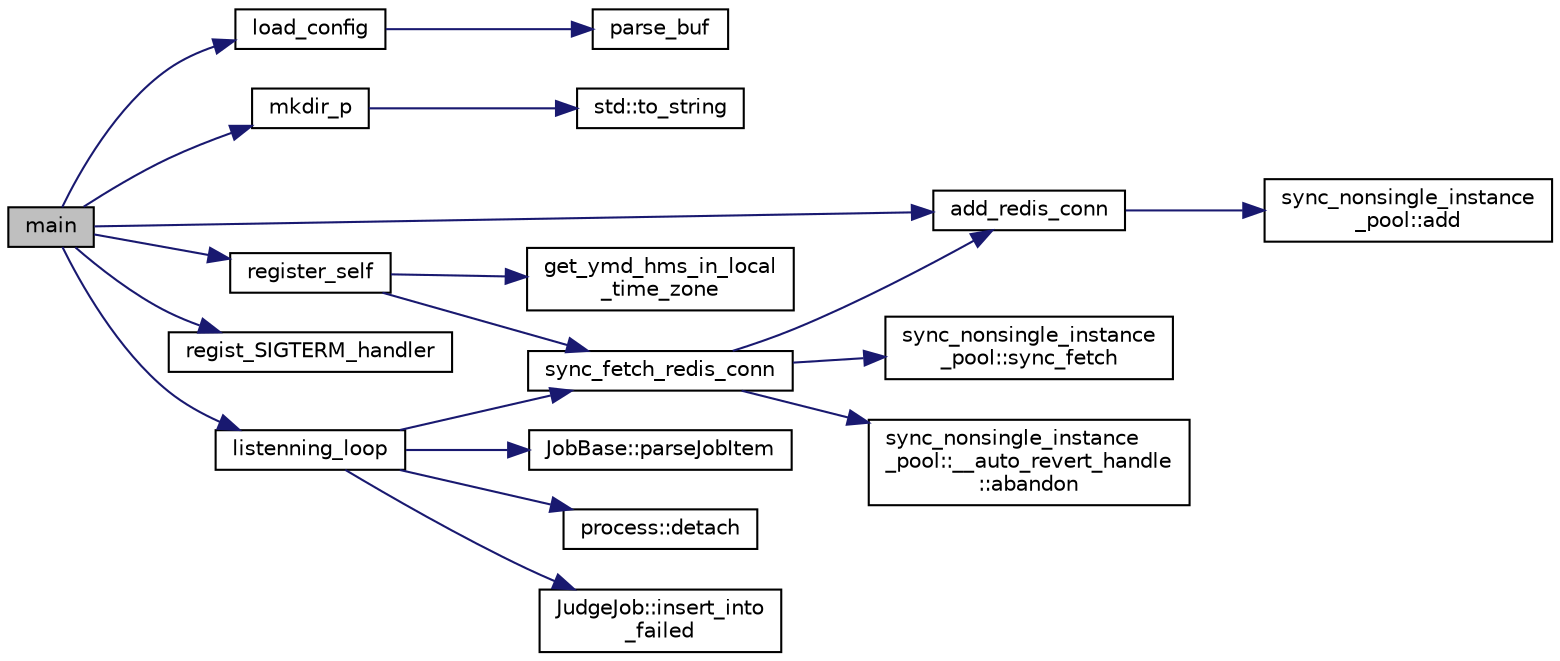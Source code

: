 digraph "main"
{
 // LATEX_PDF_SIZE
  edge [fontname="Helvetica",fontsize="10",labelfontname="Helvetica",labelfontsize="10"];
  node [fontname="Helvetica",fontsize="10",shape=record];
  rankdir="LR";
  Node15 [label="main",height=0.2,width=0.4,color="black", fillcolor="grey75", style="filled", fontcolor="black",tooltip="slave 端主程序循环 加载配置信息；连接 redis 数据库；取待评测任务信息，交由子进程并评测；创建并分离发送心跳线程"];
  Node15 -> Node16 [color="midnightblue",fontsize="10",style="solid",fontname="Helvetica"];
  Node16 [label="load_config",height=0.2,width=0.4,color="black", fillcolor="white", style="filled",URL="$slave_8cpp.html#a9b8405bf54a17577dcb1ad54eec0ee2f",tooltip="加载 slave 工作的配置 根据 judge_server.conf 文档，读取工作配置信息。loadConfig 的工作原理详见其文档。"];
  Node16 -> Node17 [color="midnightblue",fontsize="10",style="solid",fontname="Helvetica"];
  Node17 [label="parse_buf",height=0.2,width=0.4,color="black", fillcolor="white", style="filled",URL="$load__helper_8cpp.html#a7aa49aa215539e705fe48842be5bef03",tooltip=" "];
  Node15 -> Node18 [color="midnightblue",fontsize="10",style="solid",fontname="Helvetica"];
  Node18 [label="mkdir_p",height=0.2,width=0.4,color="black", fillcolor="white", style="filled",URL="$mkdir__p_8hpp.html#a6d0adb35b2ec47f5a5d3d9c2e424532a",tooltip=" "];
  Node18 -> Node19 [color="midnightblue",fontsize="10",style="solid",fontname="Helvetica"];
  Node19 [label="std::to_string",height=0.2,width=0.4,color="black", fillcolor="white", style="filled",URL="$namespacestd.html#aee474c547aeb0d844616a7defb3846a9",tooltip=" "];
  Node15 -> Node20 [color="midnightblue",fontsize="10",style="solid",fontname="Helvetica"];
  Node20 [label="add_redis_conn",height=0.2,width=0.4,color="black", fillcolor="white", style="filled",URL="$master_2redis__conn__factory_8hpp.html#a2c9be7394111105ab04a9aeafebb3188",tooltip=" "];
  Node20 -> Node21 [color="midnightblue",fontsize="10",style="solid",fontname="Helvetica"];
  Node21 [label="sync_nonsingle_instance\l_pool::add",height=0.2,width=0.4,color="black", fillcolor="white", style="filled",URL="$classsync__nonsingle__instance__pool.html#a2aee96341e92381860e4366201cee988",tooltip=" "];
  Node15 -> Node22 [color="midnightblue",fontsize="10",style="solid",fontname="Helvetica"];
  Node22 [label="register_self",height=0.2,width=0.4,color="black", fillcolor="white", style="filled",URL="$slave_8cpp.html#ab85b27ea72fdfbc8ddc41b1e3078385c",tooltip="发送心跳进程 每隔一段时间，将本机信息提交到数据库中表示当前在线的评测机集合中，表明自身正常工作，可以处理评测任务。"];
  Node22 -> Node23 [color="midnightblue",fontsize="10",style="solid",fontname="Helvetica"];
  Node23 [label="sync_fetch_redis_conn",height=0.2,width=0.4,color="black", fillcolor="white", style="filled",URL="$master_2redis__conn__factory_8hpp.html#ab198e48c9dee63607145289ef1aa7757",tooltip=" "];
  Node23 -> Node24 [color="midnightblue",fontsize="10",style="solid",fontname="Helvetica"];
  Node24 [label="sync_nonsingle_instance\l_pool::sync_fetch",height=0.2,width=0.4,color="black", fillcolor="white", style="filled",URL="$classsync__nonsingle__instance__pool.html#a737a17399fd4b8ac9894d0fa379caa41",tooltip=" "];
  Node23 -> Node25 [color="midnightblue",fontsize="10",style="solid",fontname="Helvetica"];
  Node25 [label="sync_nonsingle_instance\l_pool::__auto_revert_handle\l::abandon",height=0.2,width=0.4,color="black", fillcolor="white", style="filled",URL="$classsync__nonsingle__instance__pool_1_1____auto__revert__handle.html#a11a1bd0b4726a771bb3ef0b5a010f340",tooltip=" "];
  Node23 -> Node20 [color="midnightblue",fontsize="10",style="solid",fontname="Helvetica"];
  Node22 -> Node26 [color="midnightblue",fontsize="10",style="solid",fontname="Helvetica"];
  Node26 [label="get_ymd_hms_in_local\l_time_zone",height=0.2,width=0.4,color="black", fillcolor="white", style="filled",URL="$logger_8cpp.html#a69cdb1d10e14a871dde1c18f2b9fe560",tooltip=" "];
  Node15 -> Node27 [color="midnightblue",fontsize="10",style="solid",fontname="Helvetica"];
  Node27 [label="regist_SIGTERM_handler",height=0.2,width=0.4,color="black", fillcolor="white", style="filled",URL="$slave_8cpp.html#a8cb7d2d303a160e9662c31d2e1625c77",tooltip="SIGTERM 信号的处理函数 当收到 SIGTERM 信号，在代评测队列末端加上 type = 0, id = -1 的任务，用于标识结束 slave 工作的意愿。之后在 loop 循环中会据此判断是..."];
  Node15 -> Node28 [color="midnightblue",fontsize="10",style="solid",fontname="Helvetica"];
  Node28 [label="listenning_loop",height=0.2,width=0.4,color="black", fillcolor="white", style="filled",URL="$slave_8cpp.html#a4da8bf76425b9301a441b2009f39c1f1",tooltip=" "];
  Node28 -> Node23 [color="midnightblue",fontsize="10",style="solid",fontname="Helvetica"];
  Node28 -> Node29 [color="midnightblue",fontsize="10",style="solid",fontname="Helvetica"];
  Node29 [label="JobBase::parseJobItem",height=0.2,width=0.4,color="black", fillcolor="white", style="filled",URL="$class_job_base.html#a1edae5f91246304fa862722926d82701",tooltip="将待处理 Job 信息分解，提取出 job_type 与 job_id"];
  Node28 -> Node30 [color="midnightblue",fontsize="10",style="solid",fontname="Helvetica"];
  Node30 [label="process::detach",height=0.2,width=0.4,color="black", fillcolor="white", style="filled",URL="$classprocess.html#a1437e263fabd636bd7b39c698cf9a670",tooltip=" "];
  Node28 -> Node31 [color="midnightblue",fontsize="10",style="solid",fontname="Helvetica"];
  Node31 [label="JudgeJob::insert_into\l_failed",height=0.2,width=0.4,color="black", fillcolor="white", style="filled",URL="$class_judge_job.html#aa8f7e6cb490191f23eda063baa6cc22b",tooltip="将评测失败的评测详情插入数据库、将评测失败的 job_item 插入评测失败队列"];
}
